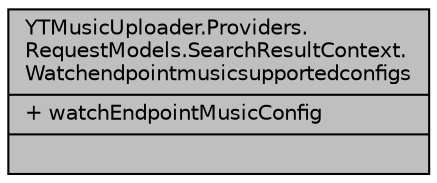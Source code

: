 digraph "YTMusicUploader.Providers.RequestModels.SearchResultContext.Watchendpointmusicsupportedconfigs"
{
 // LATEX_PDF_SIZE
  edge [fontname="Helvetica",fontsize="10",labelfontname="Helvetica",labelfontsize="10"];
  node [fontname="Helvetica",fontsize="10",shape=record];
  Node1 [label="{YTMusicUploader.Providers.\lRequestModels.SearchResultContext.\lWatchendpointmusicsupportedconfigs\n|+ watchEndpointMusicConfig\l|}",height=0.2,width=0.4,color="black", fillcolor="grey75", style="filled", fontcolor="black",tooltip=" "];
}
